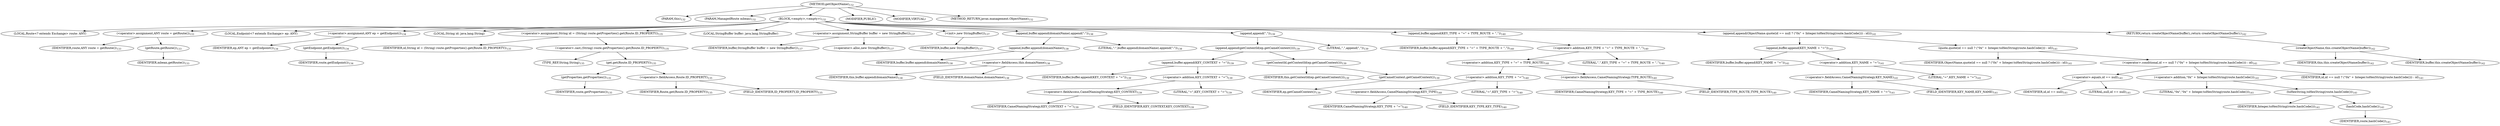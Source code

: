 digraph "getObjectName" {  
"326" [label = <(METHOD,getObjectName)<SUB>132</SUB>> ]
"26" [label = <(PARAM,this)<SUB>132</SUB>> ]
"327" [label = <(PARAM,ManagedRoute mbean)<SUB>132</SUB>> ]
"328" [label = <(BLOCK,&lt;empty&gt;,&lt;empty&gt;)<SUB>132</SUB>> ]
"329" [label = <(LOCAL,Route&lt;? extends Exchange&gt; route: ANY)> ]
"330" [label = <(&lt;operator&gt;.assignment,ANY route = getRoute())<SUB>133</SUB>> ]
"331" [label = <(IDENTIFIER,route,ANY route = getRoute())<SUB>133</SUB>> ]
"332" [label = <(getRoute,getRoute())<SUB>133</SUB>> ]
"333" [label = <(IDENTIFIER,mbean,getRoute())<SUB>133</SUB>> ]
"334" [label = <(LOCAL,Endpoint&lt;? extends Exchange&gt; ep: ANY)> ]
"335" [label = <(&lt;operator&gt;.assignment,ANY ep = getEndpoint())<SUB>134</SUB>> ]
"336" [label = <(IDENTIFIER,ep,ANY ep = getEndpoint())<SUB>134</SUB>> ]
"337" [label = <(getEndpoint,getEndpoint())<SUB>134</SUB>> ]
"338" [label = <(IDENTIFIER,route,getEndpoint())<SUB>134</SUB>> ]
"339" [label = <(LOCAL,String id: java.lang.String)> ]
"340" [label = <(&lt;operator&gt;.assignment,String id = (String) route.getProperties().get(Route.ID_PROPERTY))<SUB>135</SUB>> ]
"341" [label = <(IDENTIFIER,id,String id = (String) route.getProperties().get(Route.ID_PROPERTY))<SUB>135</SUB>> ]
"342" [label = <(&lt;operator&gt;.cast,(String) route.getProperties().get(Route.ID_PROPERTY))<SUB>135</SUB>> ]
"343" [label = <(TYPE_REF,String,String)<SUB>135</SUB>> ]
"344" [label = <(get,get(Route.ID_PROPERTY))<SUB>135</SUB>> ]
"345" [label = <(getProperties,getProperties())<SUB>135</SUB>> ]
"346" [label = <(IDENTIFIER,route,getProperties())<SUB>135</SUB>> ]
"347" [label = <(&lt;operator&gt;.fieldAccess,Route.ID_PROPERTY)<SUB>135</SUB>> ]
"348" [label = <(IDENTIFIER,Route,get(Route.ID_PROPERTY))<SUB>135</SUB>> ]
"349" [label = <(FIELD_IDENTIFIER,ID_PROPERTY,ID_PROPERTY)<SUB>135</SUB>> ]
"24" [label = <(LOCAL,StringBuffer buffer: java.lang.StringBuffer)> ]
"350" [label = <(&lt;operator&gt;.assignment,StringBuffer buffer = new StringBuffer())<SUB>137</SUB>> ]
"351" [label = <(IDENTIFIER,buffer,StringBuffer buffer = new StringBuffer())<SUB>137</SUB>> ]
"352" [label = <(&lt;operator&gt;.alloc,new StringBuffer())<SUB>137</SUB>> ]
"353" [label = <(&lt;init&gt;,new StringBuffer())<SUB>137</SUB>> ]
"23" [label = <(IDENTIFIER,buffer,new StringBuffer())<SUB>137</SUB>> ]
"354" [label = <(append,buffer.append(domainName).append(&quot;:&quot;))<SUB>138</SUB>> ]
"355" [label = <(append,buffer.append(domainName))<SUB>138</SUB>> ]
"356" [label = <(IDENTIFIER,buffer,buffer.append(domainName))<SUB>138</SUB>> ]
"357" [label = <(&lt;operator&gt;.fieldAccess,this.domainName)<SUB>138</SUB>> ]
"358" [label = <(IDENTIFIER,this,buffer.append(domainName))<SUB>138</SUB>> ]
"359" [label = <(FIELD_IDENTIFIER,domainName,domainName)<SUB>138</SUB>> ]
"360" [label = <(LITERAL,&quot;:&quot;,buffer.append(domainName).append(&quot;:&quot;))<SUB>138</SUB>> ]
"361" [label = <(append,append(&quot;,&quot;))<SUB>139</SUB>> ]
"362" [label = <(append,append(getContextId(ep.getCamelContext())))<SUB>139</SUB>> ]
"363" [label = <(append,buffer.append(KEY_CONTEXT + &quot;=&quot;))<SUB>139</SUB>> ]
"364" [label = <(IDENTIFIER,buffer,buffer.append(KEY_CONTEXT + &quot;=&quot;))<SUB>139</SUB>> ]
"365" [label = <(&lt;operator&gt;.addition,KEY_CONTEXT + &quot;=&quot;)<SUB>139</SUB>> ]
"366" [label = <(&lt;operator&gt;.fieldAccess,CamelNamingStrategy.KEY_CONTEXT)<SUB>139</SUB>> ]
"367" [label = <(IDENTIFIER,CamelNamingStrategy,KEY_CONTEXT + &quot;=&quot;)<SUB>139</SUB>> ]
"368" [label = <(FIELD_IDENTIFIER,KEY_CONTEXT,KEY_CONTEXT)<SUB>139</SUB>> ]
"369" [label = <(LITERAL,&quot;=&quot;,KEY_CONTEXT + &quot;=&quot;)<SUB>139</SUB>> ]
"370" [label = <(getContextId,getContextId(ep.getCamelContext()))<SUB>139</SUB>> ]
"25" [label = <(IDENTIFIER,this,getContextId(ep.getCamelContext()))<SUB>139</SUB>> ]
"371" [label = <(getCamelContext,getCamelContext())<SUB>139</SUB>> ]
"372" [label = <(IDENTIFIER,ep,getCamelContext())<SUB>139</SUB>> ]
"373" [label = <(LITERAL,&quot;,&quot;,append(&quot;,&quot;))<SUB>139</SUB>> ]
"374" [label = <(append,buffer.append(KEY_TYPE + &quot;=&quot; + TYPE_ROUTE + &quot;,&quot;))<SUB>140</SUB>> ]
"375" [label = <(IDENTIFIER,buffer,buffer.append(KEY_TYPE + &quot;=&quot; + TYPE_ROUTE + &quot;,&quot;))<SUB>140</SUB>> ]
"376" [label = <(&lt;operator&gt;.addition,KEY_TYPE + &quot;=&quot; + TYPE_ROUTE + &quot;,&quot;)<SUB>140</SUB>> ]
"377" [label = <(&lt;operator&gt;.addition,KEY_TYPE + &quot;=&quot; + TYPE_ROUTE)<SUB>140</SUB>> ]
"378" [label = <(&lt;operator&gt;.addition,KEY_TYPE + &quot;=&quot;)<SUB>140</SUB>> ]
"379" [label = <(&lt;operator&gt;.fieldAccess,CamelNamingStrategy.KEY_TYPE)<SUB>140</SUB>> ]
"380" [label = <(IDENTIFIER,CamelNamingStrategy,KEY_TYPE + &quot;=&quot;)<SUB>140</SUB>> ]
"381" [label = <(FIELD_IDENTIFIER,KEY_TYPE,KEY_TYPE)<SUB>140</SUB>> ]
"382" [label = <(LITERAL,&quot;=&quot;,KEY_TYPE + &quot;=&quot;)<SUB>140</SUB>> ]
"383" [label = <(&lt;operator&gt;.fieldAccess,CamelNamingStrategy.TYPE_ROUTE)<SUB>140</SUB>> ]
"384" [label = <(IDENTIFIER,CamelNamingStrategy,KEY_TYPE + &quot;=&quot; + TYPE_ROUTE)<SUB>140</SUB>> ]
"385" [label = <(FIELD_IDENTIFIER,TYPE_ROUTE,TYPE_ROUTE)<SUB>140</SUB>> ]
"386" [label = <(LITERAL,&quot;,&quot;,KEY_TYPE + &quot;=&quot; + TYPE_ROUTE + &quot;,&quot;)<SUB>140</SUB>> ]
"387" [label = <(append,append(ObjectName.quote(id == null ? (&quot;0x&quot; + Integer.toHexString(route.hashCode())) : id)))<SUB>141</SUB>> ]
"388" [label = <(append,buffer.append(KEY_NAME + &quot;=&quot;))<SUB>141</SUB>> ]
"389" [label = <(IDENTIFIER,buffer,buffer.append(KEY_NAME + &quot;=&quot;))<SUB>141</SUB>> ]
"390" [label = <(&lt;operator&gt;.addition,KEY_NAME + &quot;=&quot;)<SUB>141</SUB>> ]
"391" [label = <(&lt;operator&gt;.fieldAccess,CamelNamingStrategy.KEY_NAME)<SUB>141</SUB>> ]
"392" [label = <(IDENTIFIER,CamelNamingStrategy,KEY_NAME + &quot;=&quot;)<SUB>141</SUB>> ]
"393" [label = <(FIELD_IDENTIFIER,KEY_NAME,KEY_NAME)<SUB>141</SUB>> ]
"394" [label = <(LITERAL,&quot;=&quot;,KEY_NAME + &quot;=&quot;)<SUB>141</SUB>> ]
"395" [label = <(quote,quote(id == null ? (&quot;0x&quot; + Integer.toHexString(route.hashCode())) : id))<SUB>141</SUB>> ]
"396" [label = <(IDENTIFIER,ObjectName,quote(id == null ? (&quot;0x&quot; + Integer.toHexString(route.hashCode())) : id))<SUB>141</SUB>> ]
"397" [label = <(&lt;operator&gt;.conditional,id == null ? (&quot;0x&quot; + Integer.toHexString(route.hashCode())) : id)<SUB>141</SUB>> ]
"398" [label = <(&lt;operator&gt;.equals,id == null)<SUB>141</SUB>> ]
"399" [label = <(IDENTIFIER,id,id == null)<SUB>141</SUB>> ]
"400" [label = <(LITERAL,null,id == null)<SUB>141</SUB>> ]
"401" [label = <(&lt;operator&gt;.addition,&quot;0x&quot; + Integer.toHexString(route.hashCode()))<SUB>141</SUB>> ]
"402" [label = <(LITERAL,&quot;0x&quot;,&quot;0x&quot; + Integer.toHexString(route.hashCode()))<SUB>141</SUB>> ]
"403" [label = <(toHexString,toHexString(route.hashCode()))<SUB>141</SUB>> ]
"404" [label = <(IDENTIFIER,Integer,toHexString(route.hashCode()))<SUB>141</SUB>> ]
"405" [label = <(hashCode,hashCode())<SUB>141</SUB>> ]
"406" [label = <(IDENTIFIER,route,hashCode())<SUB>141</SUB>> ]
"407" [label = <(IDENTIFIER,id,id == null ? (&quot;0x&quot; + Integer.toHexString(route.hashCode())) : id)<SUB>141</SUB>> ]
"408" [label = <(RETURN,return createObjectName(buffer);,return createObjectName(buffer);)<SUB>142</SUB>> ]
"409" [label = <(createObjectName,this.createObjectName(buffer))<SUB>142</SUB>> ]
"27" [label = <(IDENTIFIER,this,this.createObjectName(buffer))<SUB>142</SUB>> ]
"410" [label = <(IDENTIFIER,buffer,this.createObjectName(buffer))<SUB>142</SUB>> ]
"411" [label = <(MODIFIER,PUBLIC)> ]
"412" [label = <(MODIFIER,VIRTUAL)> ]
"413" [label = <(METHOD_RETURN,javax.management.ObjectName)<SUB>132</SUB>> ]
  "326" -> "26" 
  "326" -> "327" 
  "326" -> "328" 
  "326" -> "411" 
  "326" -> "412" 
  "326" -> "413" 
  "328" -> "329" 
  "328" -> "330" 
  "328" -> "334" 
  "328" -> "335" 
  "328" -> "339" 
  "328" -> "340" 
  "328" -> "24" 
  "328" -> "350" 
  "328" -> "353" 
  "328" -> "354" 
  "328" -> "361" 
  "328" -> "374" 
  "328" -> "387" 
  "328" -> "408" 
  "330" -> "331" 
  "330" -> "332" 
  "332" -> "333" 
  "335" -> "336" 
  "335" -> "337" 
  "337" -> "338" 
  "340" -> "341" 
  "340" -> "342" 
  "342" -> "343" 
  "342" -> "344" 
  "344" -> "345" 
  "344" -> "347" 
  "345" -> "346" 
  "347" -> "348" 
  "347" -> "349" 
  "350" -> "351" 
  "350" -> "352" 
  "353" -> "23" 
  "354" -> "355" 
  "354" -> "360" 
  "355" -> "356" 
  "355" -> "357" 
  "357" -> "358" 
  "357" -> "359" 
  "361" -> "362" 
  "361" -> "373" 
  "362" -> "363" 
  "362" -> "370" 
  "363" -> "364" 
  "363" -> "365" 
  "365" -> "366" 
  "365" -> "369" 
  "366" -> "367" 
  "366" -> "368" 
  "370" -> "25" 
  "370" -> "371" 
  "371" -> "372" 
  "374" -> "375" 
  "374" -> "376" 
  "376" -> "377" 
  "376" -> "386" 
  "377" -> "378" 
  "377" -> "383" 
  "378" -> "379" 
  "378" -> "382" 
  "379" -> "380" 
  "379" -> "381" 
  "383" -> "384" 
  "383" -> "385" 
  "387" -> "388" 
  "387" -> "395" 
  "388" -> "389" 
  "388" -> "390" 
  "390" -> "391" 
  "390" -> "394" 
  "391" -> "392" 
  "391" -> "393" 
  "395" -> "396" 
  "395" -> "397" 
  "397" -> "398" 
  "397" -> "401" 
  "397" -> "407" 
  "398" -> "399" 
  "398" -> "400" 
  "401" -> "402" 
  "401" -> "403" 
  "403" -> "404" 
  "403" -> "405" 
  "405" -> "406" 
  "408" -> "409" 
  "409" -> "27" 
  "409" -> "410" 
}
